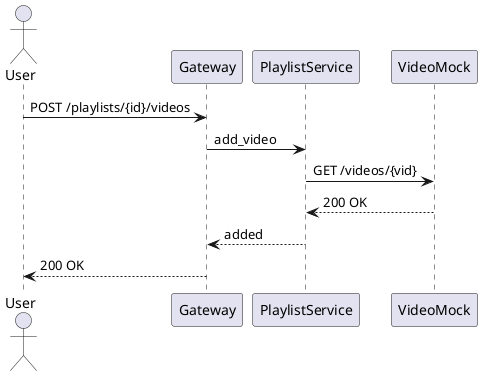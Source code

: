 @startuml
actor User
participant Gateway
participant PlaylistService as PS
participant VideoMock as VM
User -> Gateway: POST /playlists/{id}/videos
Gateway -> PS: add_video
PS -> VM: GET /videos/{vid}
VM --> PS: 200 OK
PS --> Gateway: added
Gateway --> User: 200 OK
@enduml
